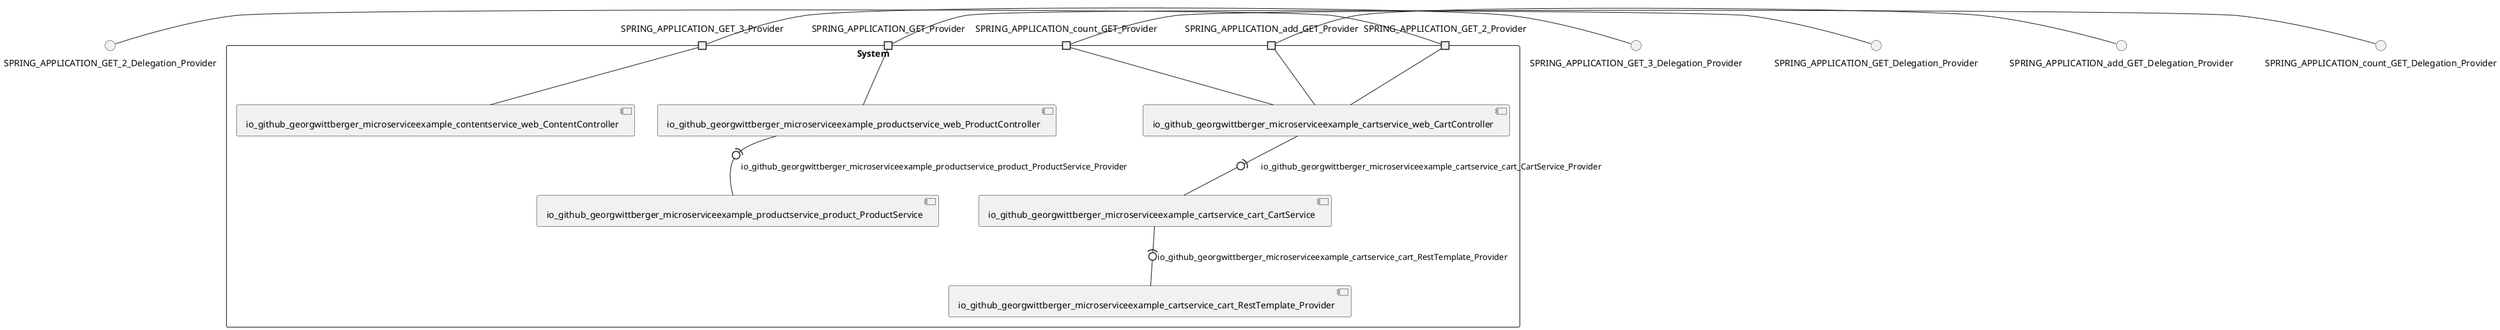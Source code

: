 @startuml
skinparam fixCircleLabelOverlapping true
skinparam componentStyle uml2
() SPRING_APPLICATION_GET_2_Delegation_Provider
() SPRING_APPLICATION_GET_3_Delegation_Provider
() SPRING_APPLICATION_GET_Delegation_Provider
() SPRING_APPLICATION_add_GET_Delegation_Provider
() SPRING_APPLICATION_count_GET_Delegation_Provider
rectangle System {
[io_github_georgwittberger_microserviceexample_cartservice_cart_CartService] [[georgwittberger-apache-spring-boot-microservice-example.repository#__rMSqmUSEe-aYaSFVx3RWA]]
[io_github_georgwittberger_microserviceexample_cartservice_cart_RestTemplate_Provider] [[georgwittberger-apache-spring-boot-microservice-example.repository#__rMSqmUSEe-aYaSFVx3RWA]]
[io_github_georgwittberger_microserviceexample_cartservice_web_CartController] [[georgwittberger-apache-spring-boot-microservice-example.repository#__rMSqmUSEe-aYaSFVx3RWA]]
[io_github_georgwittberger_microserviceexample_contentservice_web_ContentController] [[georgwittberger-apache-spring-boot-microservice-example.repository#__rMSqmUSEe-aYaSFVx3RWA]]
[io_github_georgwittberger_microserviceexample_productservice_product_ProductService] [[georgwittberger-apache-spring-boot-microservice-example.repository#__rMSqmUSEe-aYaSFVx3RWA]]
[io_github_georgwittberger_microserviceexample_productservice_web_ProductController] [[georgwittberger-apache-spring-boot-microservice-example.repository#__rMSqmUSEe-aYaSFVx3RWA]]
port SPRING_APPLICATION_GET_2_Provider
SPRING_APPLICATION_GET_2_Delegation_Provider - SPRING_APPLICATION_GET_2_Provider
SPRING_APPLICATION_GET_2_Provider - [io_github_georgwittberger_microserviceexample_cartservice_web_CartController]
port SPRING_APPLICATION_GET_3_Provider
SPRING_APPLICATION_GET_3_Delegation_Provider - SPRING_APPLICATION_GET_3_Provider
SPRING_APPLICATION_GET_3_Provider - [io_github_georgwittberger_microserviceexample_contentservice_web_ContentController]
port SPRING_APPLICATION_GET_Provider
SPRING_APPLICATION_GET_Delegation_Provider - SPRING_APPLICATION_GET_Provider
SPRING_APPLICATION_GET_Provider - [io_github_georgwittberger_microserviceexample_productservice_web_ProductController]
port SPRING_APPLICATION_add_GET_Provider
SPRING_APPLICATION_add_GET_Delegation_Provider - SPRING_APPLICATION_add_GET_Provider
SPRING_APPLICATION_add_GET_Provider - [io_github_georgwittberger_microserviceexample_cartservice_web_CartController]
port SPRING_APPLICATION_count_GET_Provider
SPRING_APPLICATION_count_GET_Delegation_Provider - SPRING_APPLICATION_count_GET_Provider
SPRING_APPLICATION_count_GET_Provider - [io_github_georgwittberger_microserviceexample_cartservice_web_CartController]
[io_github_georgwittberger_microserviceexample_cartservice_web_CartController] -(0- [io_github_georgwittberger_microserviceexample_cartservice_cart_CartService] : io_github_georgwittberger_microserviceexample_cartservice_cart_CartService_Provider
[io_github_georgwittberger_microserviceexample_cartservice_cart_CartService] -(0- [io_github_georgwittberger_microserviceexample_cartservice_cart_RestTemplate_Provider] : io_github_georgwittberger_microserviceexample_cartservice_cart_RestTemplate_Provider
[io_github_georgwittberger_microserviceexample_productservice_web_ProductController] -(0- [io_github_georgwittberger_microserviceexample_productservice_product_ProductService] : io_github_georgwittberger_microserviceexample_productservice_product_ProductService_Provider
}

@enduml
